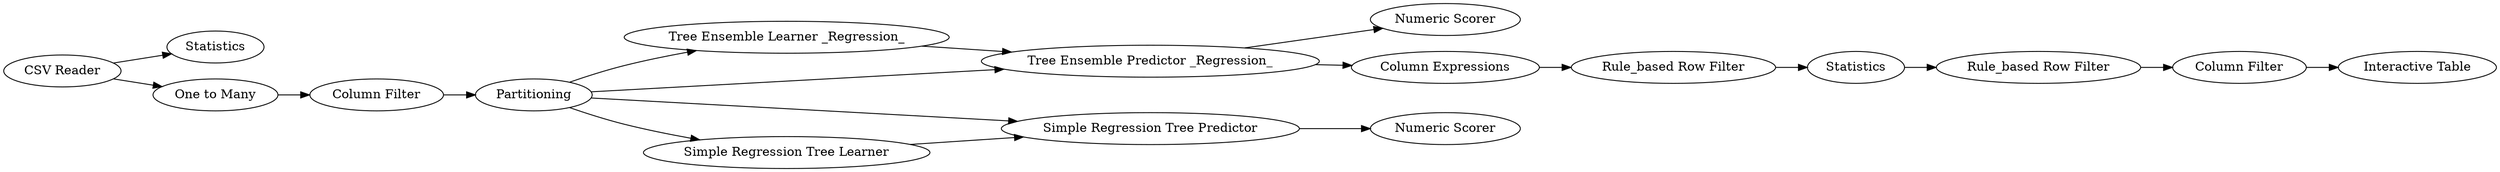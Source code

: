 digraph {
	4 [label=Partitioning]
	8 [label="Tree Ensemble Learner _Regression_"]
	9 [label="Tree Ensemble Predictor _Regression_"]
	11 [label=Statistics]
	12 [label="One to Many"]
	14 [label="Column Filter"]
	16 [label="Numeric Scorer"]
	17 [label="Simple Regression Tree Predictor"]
	18 [label="Simple Regression Tree Learner"]
	19 [label="Numeric Scorer"]
	26 [label="Interactive Table"]
	20 [label="Column Expressions"]
	21 [label=Statistics]
	23 [label="Rule_based Row Filter"]
	24 [label="Rule_based Row Filter"]
	25 [label="Column Filter"]
	28 [label="CSV Reader"]
	20 -> 23
	21 -> 24
	23 -> 21
	24 -> 25
	4 -> 8
	4 -> 9
	4 -> 17
	4 -> 18
	8 -> 9
	9 -> 20
	9 -> 16
	12 -> 14
	14 -> 4
	17 -> 19
	18 -> 17
	25 -> 26
	28 -> 11
	28 -> 12
	rankdir=LR
}

